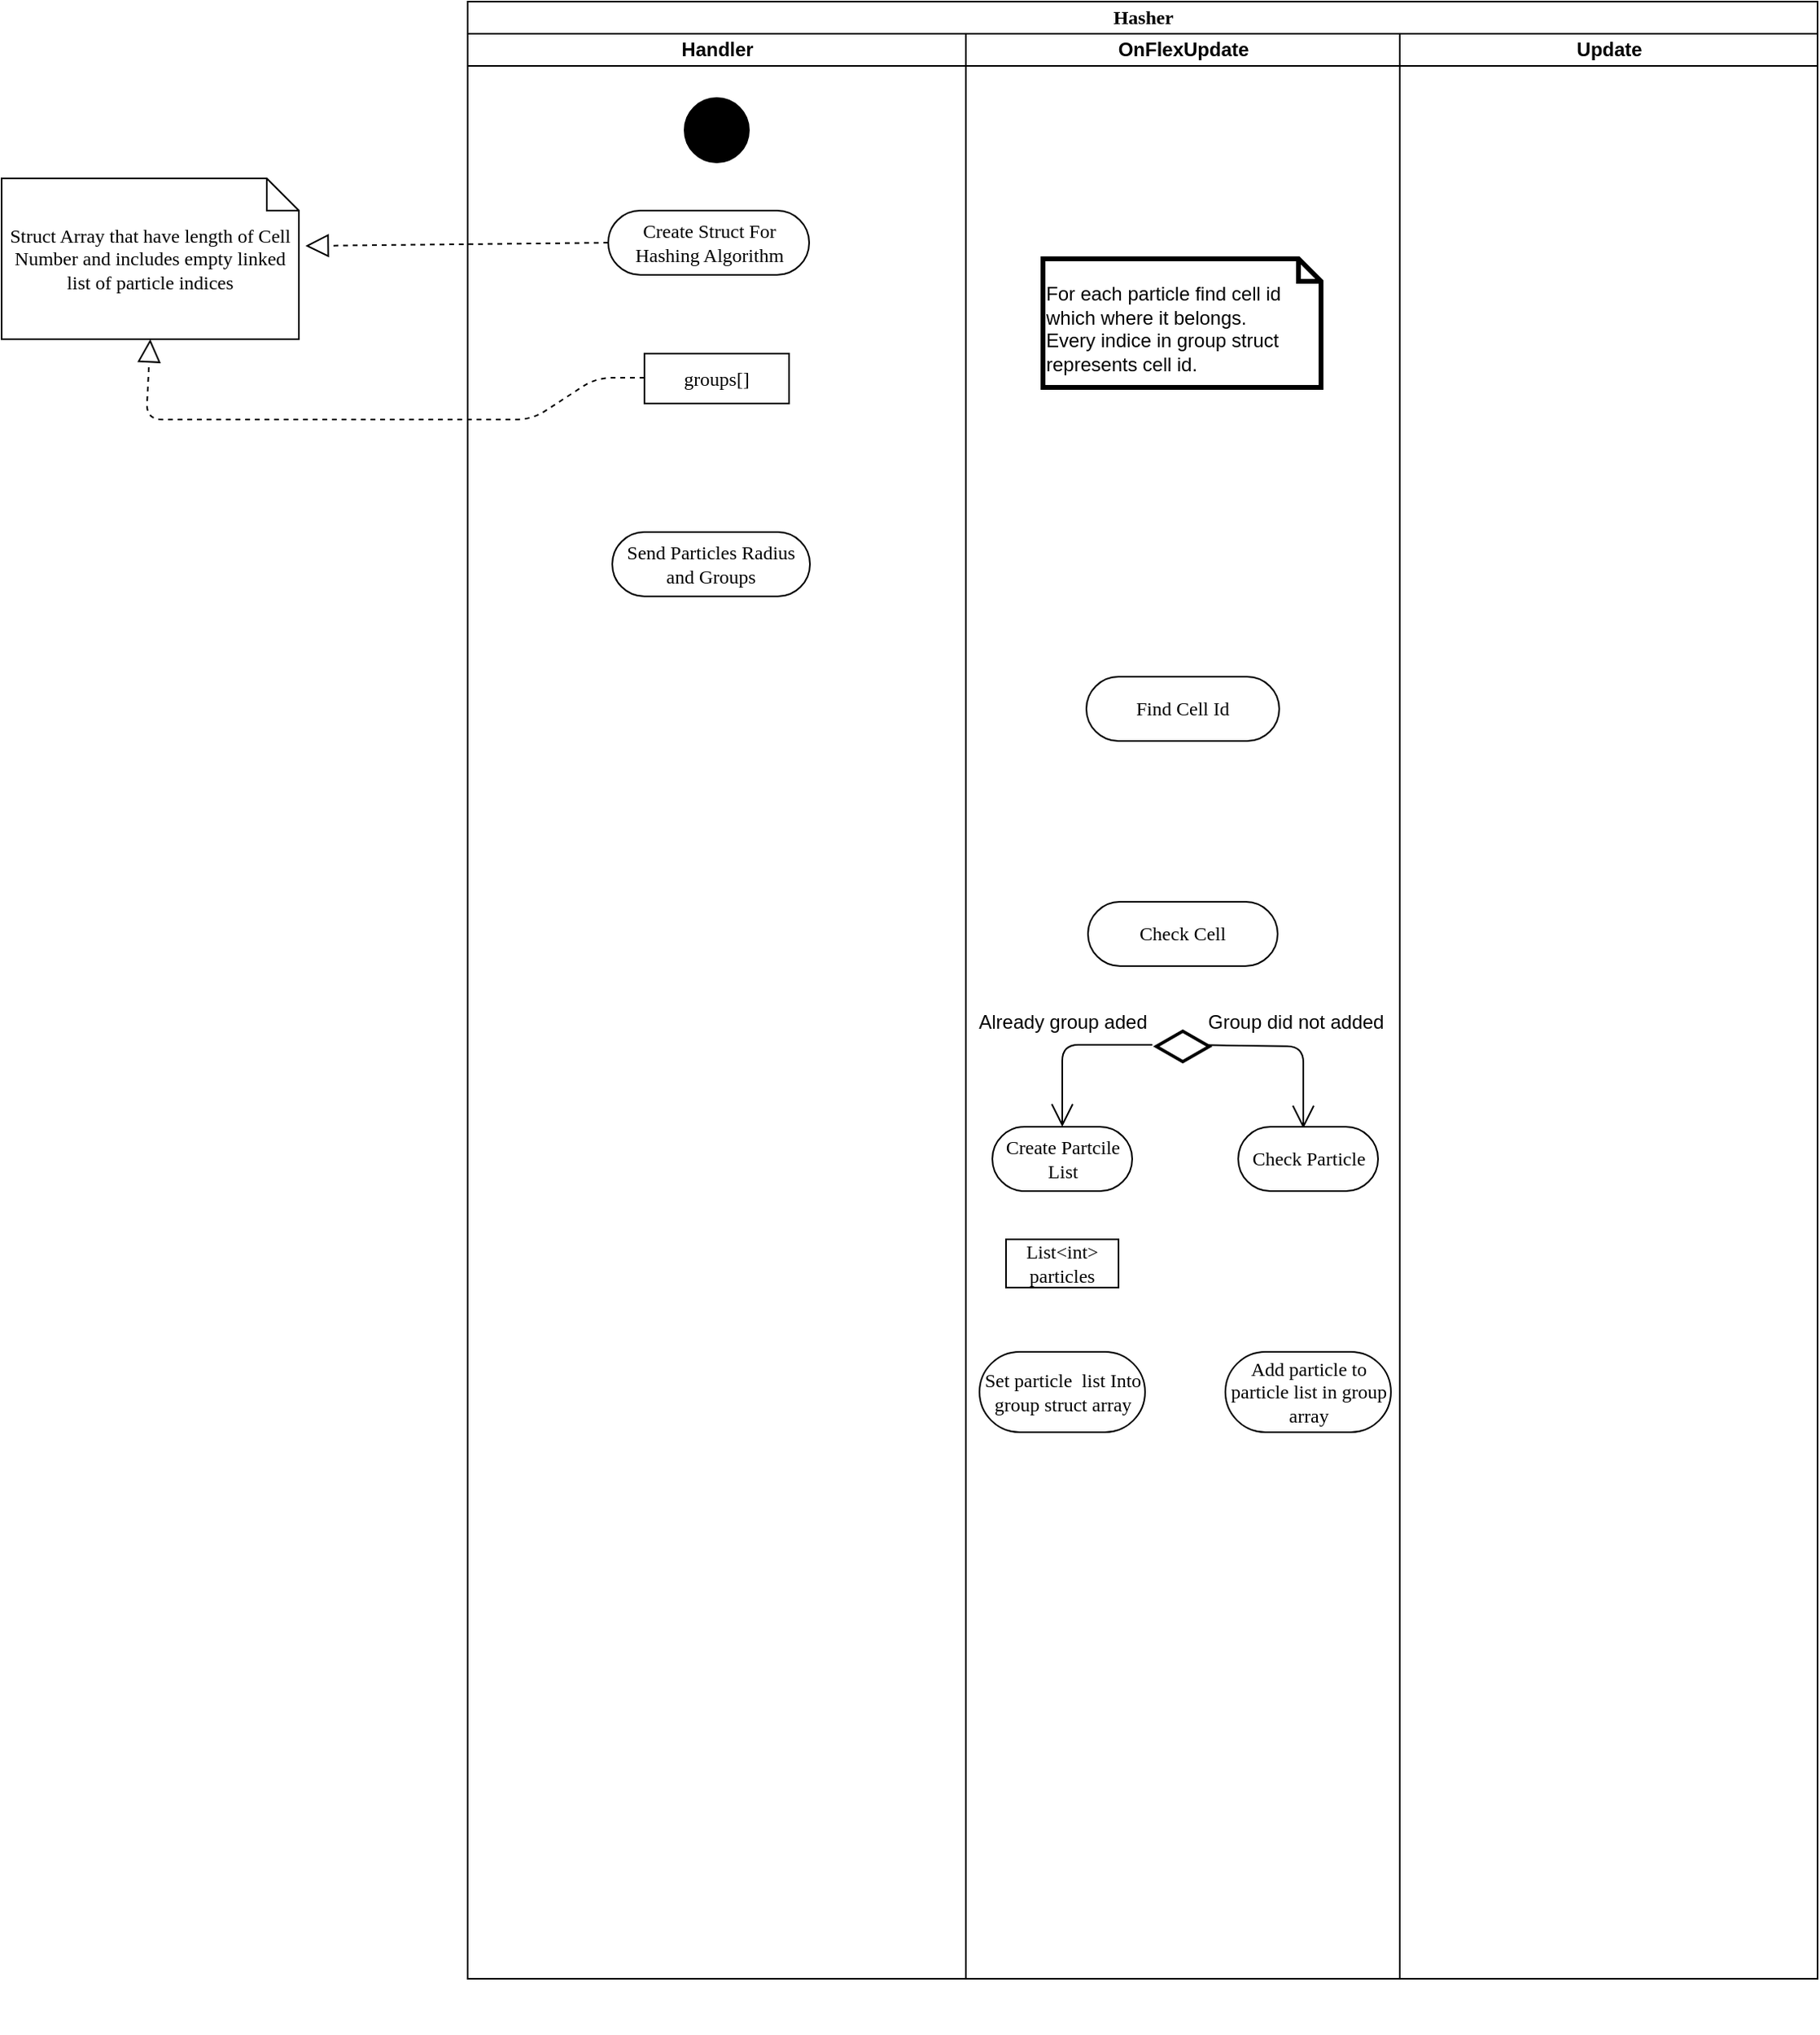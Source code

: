 <mxfile version="12.3.6" type="device" pages="1"><diagram name="Page-1" id="0783ab3e-0a74-02c8-0abd-f7b4e66b4bec"><mxGraphModel dx="1703" dy="1575" grid="1" gridSize="10" guides="1" tooltips="1" connect="1" arrows="1" fold="1" page="1" pageScale="1" pageWidth="850" pageHeight="1100" background="#ffffff" math="0" shadow="0"><root><mxCell id="0"/><mxCell id="1" parent="0"/><mxCell id="iyxIDx-SKi2XZ2hmheYC-2" value="Hasher" style="swimlane;html=1;childLayout=stackLayout;startSize=20;rounded=0;shadow=0;comic=0;labelBackgroundColor=none;strokeWidth=1;fontFamily=Verdana;fontSize=12;align=center;" vertex="1" parent="1"><mxGeometry x="-480" y="-220" width="840" height="1230" as="geometry"><mxRectangle x="40" y="20" width="60" height="20" as="alternateBounds"/></mxGeometry></mxCell><mxCell id="iyxIDx-SKi2XZ2hmheYC-3" value="Handler" style="swimlane;html=1;startSize=20;" vertex="1" parent="iyxIDx-SKi2XZ2hmheYC-2"><mxGeometry y="20" width="310" height="1210" as="geometry"/></mxCell><mxCell id="iyxIDx-SKi2XZ2hmheYC-128" value="" style="ellipse;whiteSpace=wrap;html=1;rounded=0;shadow=0;comic=0;labelBackgroundColor=none;strokeWidth=1;fillColor=#000000;fontFamily=Verdana;fontSize=12;align=center;" vertex="1" parent="iyxIDx-SKi2XZ2hmheYC-3"><mxGeometry x="135" y="40" width="40" height="40" as="geometry"/></mxCell><mxCell id="iyxIDx-SKi2XZ2hmheYC-131" value="Send Particles Radius and Groups" style="rounded=1;whiteSpace=wrap;html=1;shadow=0;comic=0;labelBackgroundColor=none;strokeWidth=1;fontFamily=Verdana;fontSize=12;align=center;arcSize=50;" vertex="1" parent="iyxIDx-SKi2XZ2hmheYC-3"><mxGeometry x="90" y="310" width="123" height="40" as="geometry"/></mxCell><mxCell id="iyxIDx-SKi2XZ2hmheYC-133" value="Create Struct For Hashing Algorithm" style="rounded=1;whiteSpace=wrap;html=1;shadow=0;comic=0;labelBackgroundColor=none;strokeWidth=1;fontFamily=Verdana;fontSize=12;align=center;arcSize=50;" vertex="1" parent="iyxIDx-SKi2XZ2hmheYC-3"><mxGeometry x="87.5" y="110" width="125" height="40" as="geometry"/></mxCell><mxCell id="iyxIDx-SKi2XZ2hmheYC-138" value="groups[]" style="rounded=0;whiteSpace=wrap;html=1;shadow=0;comic=0;labelBackgroundColor=none;strokeWidth=1;fontFamily=Verdana;fontSize=12;align=center;arcSize=50;" vertex="1" parent="iyxIDx-SKi2XZ2hmheYC-3"><mxGeometry x="110" y="199" width="90" height="31" as="geometry"/></mxCell><mxCell id="iyxIDx-SKi2XZ2hmheYC-139" value="" style="endArrow=block;dashed=1;endFill=0;endSize=12;html=1;entryX=0.5;entryY=1;entryDx=0;entryDy=0;entryPerimeter=0;" edge="1" parent="iyxIDx-SKi2XZ2hmheYC-3" target="iyxIDx-SKi2XZ2hmheYC-134"><mxGeometry width="160" relative="1" as="geometry"><mxPoint x="110" y="214" as="sourcePoint"/><mxPoint x="-210" y="214" as="targetPoint"/><Array as="points"><mxPoint x="80" y="214"/><mxPoint x="40" y="240"/><mxPoint x="-40" y="240"/><mxPoint x="-200" y="240"/></Array></mxGeometry></mxCell><mxCell id="iyxIDx-SKi2XZ2hmheYC-12" value="OnFlexUpdate" style="swimlane;html=1;startSize=20;" vertex="1" parent="iyxIDx-SKi2XZ2hmheYC-2"><mxGeometry x="310" y="20" width="270" height="1210" as="geometry"/></mxCell><mxCell id="iyxIDx-SKi2XZ2hmheYC-132" value="Find Cell Id" style="rounded=1;whiteSpace=wrap;html=1;shadow=0;comic=0;labelBackgroundColor=none;strokeWidth=1;fontFamily=Verdana;fontSize=12;align=center;arcSize=50;" vertex="1" parent="iyxIDx-SKi2XZ2hmheYC-12"><mxGeometry x="75" y="400" width="120" height="40" as="geometry"/></mxCell><mxCell id="iyxIDx-SKi2XZ2hmheYC-141" value="&lt;br&gt;For each particle find cell id which where it belongs.&lt;br&gt;Every indice in group struct represents cell id." style="shape=note;whiteSpace=wrap;html=1;size=14;verticalAlign=top;align=left;spacingTop=-6;strokeWidth=3;" vertex="1" parent="iyxIDx-SKi2XZ2hmheYC-12"><mxGeometry x="48" y="140" width="173" height="80" as="geometry"/></mxCell><mxCell id="iyxIDx-SKi2XZ2hmheYC-142" value="Check Cell" style="rounded=1;whiteSpace=wrap;html=1;shadow=0;comic=0;labelBackgroundColor=none;strokeWidth=1;fontFamily=Verdana;fontSize=12;align=center;arcSize=50;" vertex="1" parent="iyxIDx-SKi2XZ2hmheYC-12"><mxGeometry x="76" y="540" width="118" height="40" as="geometry"/></mxCell><mxCell id="iyxIDx-SKi2XZ2hmheYC-144" value="" style="html=1;whiteSpace=wrap;aspect=fixed;shape=isoRectangle;strokeWidth=2;" vertex="1" parent="iyxIDx-SKi2XZ2hmheYC-12"><mxGeometry x="118.5" y="620" width="33" height="20" as="geometry"/></mxCell><mxCell id="iyxIDx-SKi2XZ2hmheYC-145" value="" style="endArrow=open;endFill=1;endSize=12;html=1;" edge="1" parent="iyxIDx-SKi2XZ2hmheYC-12"><mxGeometry width="160" relative="1" as="geometry"><mxPoint x="116" y="629" as="sourcePoint"/><mxPoint x="60" y="680" as="targetPoint"/><Array as="points"><mxPoint x="60" y="629"/></Array></mxGeometry></mxCell><mxCell id="iyxIDx-SKi2XZ2hmheYC-146" value="Already group aded" style="text;html=1;align=center;verticalAlign=middle;resizable=0;points=[];;autosize=1;" vertex="1" parent="iyxIDx-SKi2XZ2hmheYC-12"><mxGeometry y="605" width="120" height="20" as="geometry"/></mxCell><mxCell id="iyxIDx-SKi2XZ2hmheYC-147" value="Group did not added" style="text;html=1;align=center;verticalAlign=middle;resizable=0;points=[];;autosize=1;" vertex="1" parent="iyxIDx-SKi2XZ2hmheYC-12"><mxGeometry x="140" y="605" width="130" height="20" as="geometry"/></mxCell><mxCell id="iyxIDx-SKi2XZ2hmheYC-148" value="" style="endArrow=open;endFill=1;endSize=12;html=1;exitX=0.934;exitY=0.458;exitDx=0;exitDy=0;exitPerimeter=0;" edge="1" parent="iyxIDx-SKi2XZ2hmheYC-12" source="iyxIDx-SKi2XZ2hmheYC-144"><mxGeometry width="160" relative="1" as="geometry"><mxPoint x="239" y="630.0" as="sourcePoint"/><mxPoint x="210" y="681" as="targetPoint"/><Array as="points"><mxPoint x="210" y="630"/></Array></mxGeometry></mxCell><mxCell id="iyxIDx-SKi2XZ2hmheYC-149" value="Create Partcile List" style="rounded=1;whiteSpace=wrap;html=1;shadow=0;comic=0;labelBackgroundColor=none;strokeWidth=1;fontFamily=Verdana;fontSize=12;align=center;arcSize=50;" vertex="1" parent="iyxIDx-SKi2XZ2hmheYC-12"><mxGeometry x="16.5" y="680" width="87" height="40" as="geometry"/></mxCell><mxCell id="iyxIDx-SKi2XZ2hmheYC-150" value="Check Particle" style="rounded=1;whiteSpace=wrap;html=1;shadow=0;comic=0;labelBackgroundColor=none;strokeWidth=1;fontFamily=Verdana;fontSize=12;align=center;arcSize=50;" vertex="1" parent="iyxIDx-SKi2XZ2hmheYC-12"><mxGeometry x="169.5" y="680" width="87" height="40" as="geometry"/></mxCell><mxCell id="iyxIDx-SKi2XZ2hmheYC-152" value="List&amp;lt;int&amp;gt; particles" style="rounded=0;whiteSpace=wrap;html=1;shadow=0;comic=0;labelBackgroundColor=none;strokeWidth=1;fontFamily=Verdana;fontSize=12;align=center;arcSize=50;" vertex="1" parent="iyxIDx-SKi2XZ2hmheYC-12"><mxGeometry x="25" y="750" width="70" height="30" as="geometry"/></mxCell><mxCell id="iyxIDx-SKi2XZ2hmheYC-153" value="Set particle&amp;nbsp; list Into group struct array" style="rounded=1;whiteSpace=wrap;html=1;shadow=0;comic=0;labelBackgroundColor=none;strokeWidth=1;fontFamily=Verdana;fontSize=12;align=center;arcSize=50;" vertex="1" parent="iyxIDx-SKi2XZ2hmheYC-12"><mxGeometry x="8.5" y="820" width="103" height="50" as="geometry"/></mxCell><mxCell id="iyxIDx-SKi2XZ2hmheYC-154" value="Add particle to particle list in group array" style="rounded=1;whiteSpace=wrap;html=1;shadow=0;comic=0;labelBackgroundColor=none;strokeWidth=1;fontFamily=Verdana;fontSize=12;align=center;arcSize=50;" vertex="1" parent="iyxIDx-SKi2XZ2hmheYC-12"><mxGeometry x="161.5" y="820" width="103" height="50" as="geometry"/></mxCell><mxCell id="iyxIDx-SKi2XZ2hmheYC-28" value="Update" style="swimlane;html=1;startSize=20;" vertex="1" parent="iyxIDx-SKi2XZ2hmheYC-2"><mxGeometry x="580" y="20" width="260" height="1210" as="geometry"/></mxCell><mxCell id="iyxIDx-SKi2XZ2hmheYC-134" value="Struct Array that have length of Cell Number and includes empty linked list of particle indices" style="shape=note;whiteSpace=wrap;html=1;rounded=0;shadow=0;comic=0;labelBackgroundColor=none;strokeWidth=1;fontFamily=Verdana;fontSize=12;align=center;size=20;" vertex="1" parent="1"><mxGeometry x="-770" y="-110" width="185" height="100" as="geometry"/></mxCell><mxCell id="iyxIDx-SKi2XZ2hmheYC-137" value="" style="endArrow=block;dashed=1;endFill=0;endSize=12;html=1;exitX=0;exitY=0.5;exitDx=0;exitDy=0;entryX=1.022;entryY=0.42;entryDx=0;entryDy=0;entryPerimeter=0;" edge="1" parent="1" source="iyxIDx-SKi2XZ2hmheYC-133" target="iyxIDx-SKi2XZ2hmheYC-134"><mxGeometry width="160" relative="1" as="geometry"><mxPoint x="-600" y="-10" as="sourcePoint"/><mxPoint x="-580" y="-80" as="targetPoint"/></mxGeometry></mxCell><mxCell id="iyxIDx-SKi2XZ2hmheYC-140" value="" style="text;strokeColor=none;fillColor=none;align=left;verticalAlign=middle;spacingTop=-1;spacingLeft=4;spacingRight=4;rotatable=0;labelPosition=right;points=[];portConstraint=eastwest;" vertex="1" parent="1"><mxGeometry x="-770" y="1030" width="20" height="14" as="geometry"/></mxCell></root></mxGraphModel></diagram></mxfile>